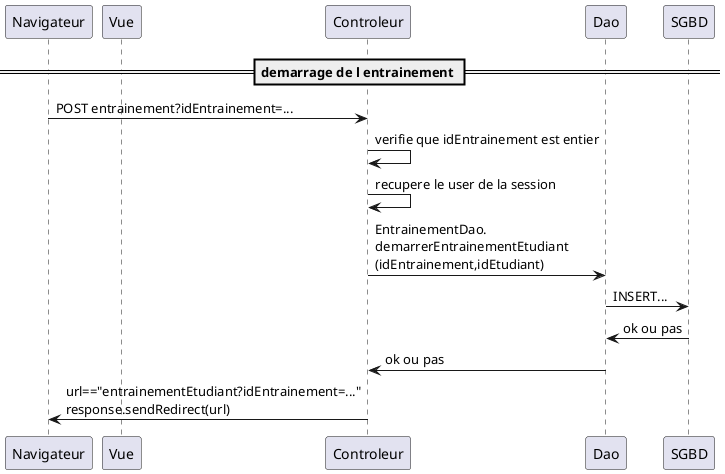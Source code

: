 @startuml
' par défaut, les couches sont disposées dans l'ordre d'apparition
' nous utilison participant pour préciser qu'après Navigateur il y a Vue et non Controleur
participant Navigateur
participant Vue

== demarrage de l entrainement ==
Navigateur -> Controleur: POST entrainement?idEntrainement=...
Controleur -> Controleur: verifie que idEntrainement est entier 
Controleur -> Controleur: recupere le user de la session 
Controleur -> Dao: EntrainementDao.\ndemarrerEntrainementEtudiant\n(idEntrainement,idEtudiant)
Dao -> SGBD: INSERT...
SGBD -> Dao: ok ou pas
Dao -> Controleur: ok ou pas
Controleur -> Navigateur: url=="entrainementEtudiant?idEntrainement=..."\nresponse.sendRedirect(url)

@enduml

/' (commentaire sur plusieurs lignes, comme en Java, avec ' qui remplace *)
1ere étape
Créer le contrôleur et une vue minimale, et tester
Pour cela, créer une servlet MesCanauxServlet dans fr.siomassy2021.controller, avec
le chemin (utl) /mescanaux.
=> commit

2e étape
Mettre des canaux en dur dans le contrôleur,
et les afficher dans la JSP.
=> commit

3e étape
Appel de la Dao, qui construit la liste en dur
Le memberId est aussi mis en dur à 1
=> commit
'/
